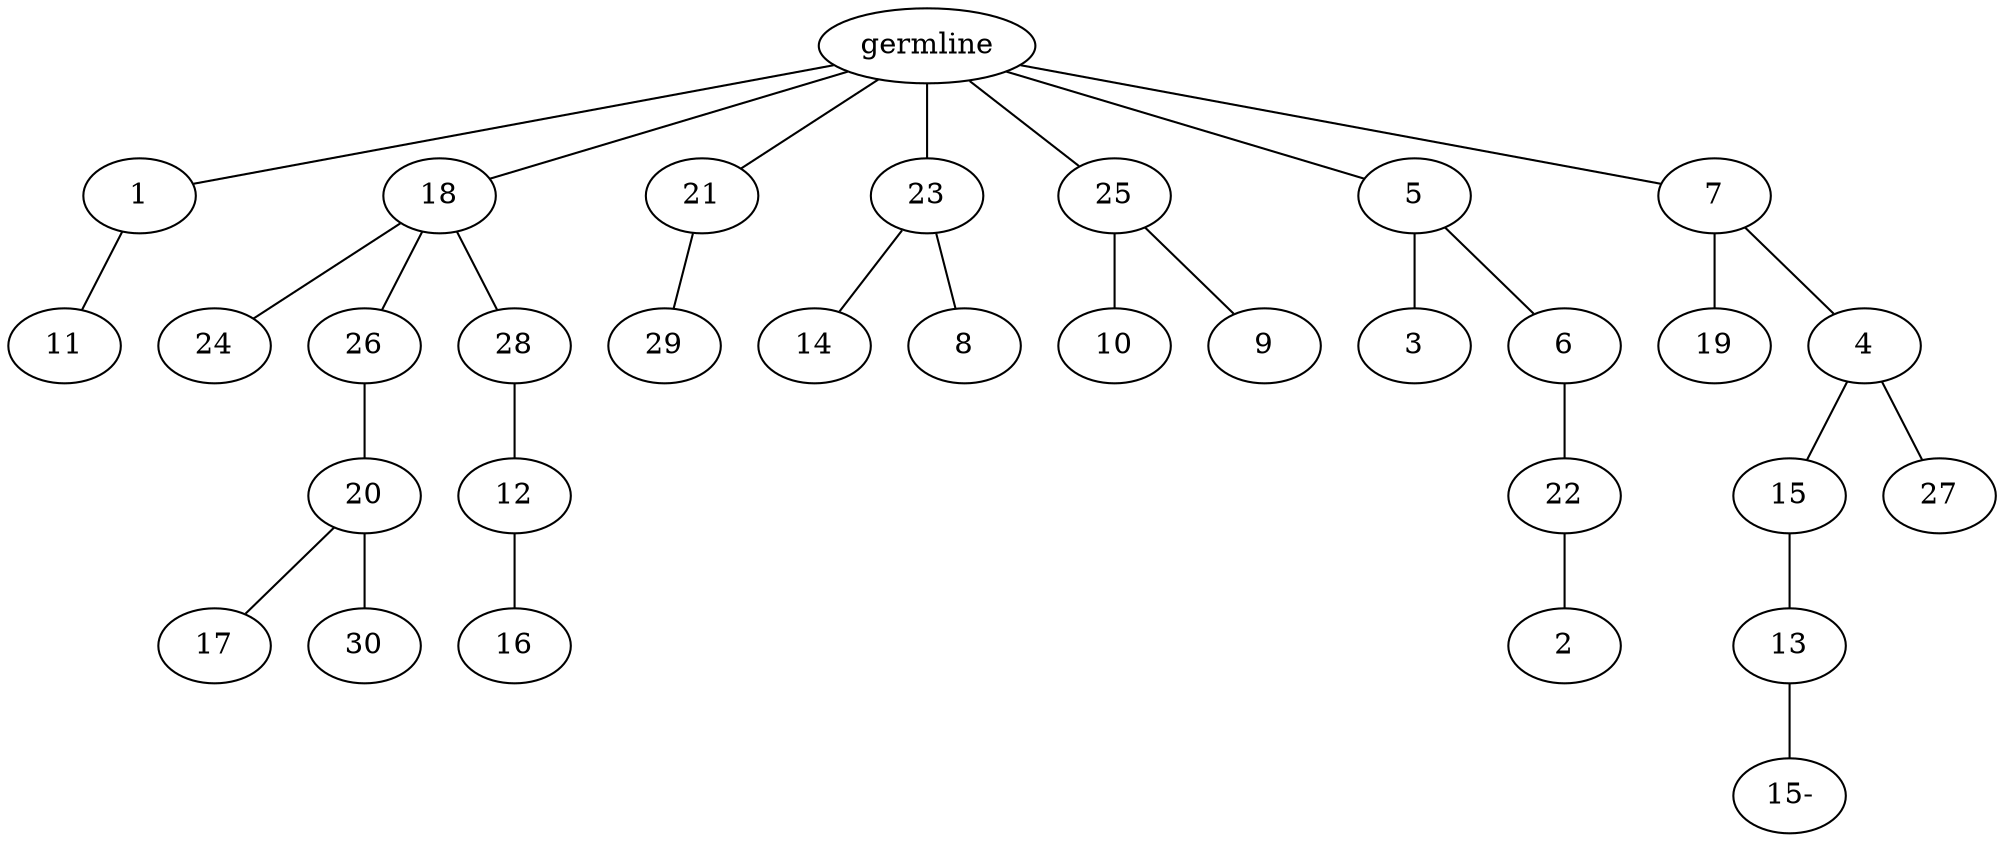 graph tree {
    "140167805439088" [label="germline"];
    "140167805439280" [label="1"];
    "140167805439712" [label="11"];
    "140167805439616" [label="18"];
    "140167805456688" [label="24"];
    "140167805456832" [label="26"];
    "140167805457360" [label="20"];
    "140167805457888" [label="17"];
    "140167805457984" [label="30"];
    "140167805457408" [label="28"];
    "140167805458560" [label="12"];
    "140167805459040" [label="16"];
    "140167805439376" [label="21"];
    "140167805458512" [label="29"];
    "140167805458896" [label="23"];
    "140167805459808" [label="14"];
    "140167805460000" [label="8"];
    "140167805456592" [label="25"];
    "140167805460736" [label="10"];
    "140167805460928" [label="9"];
    "140167805459664" [label="5"];
    "140167805461600" [label="3"];
    "140167805461792" [label="6"];
    "140167805462320" [label="22"];
    "140167805462848" [label="2"];
    "140167805460592" [label="7"];
    "140167805462464" [label="19"];
    "140167805462944" [label="4"];
    "140167805463664" [label="15"];
    "140167805464288" [label="13"];
    "140167805819824" [label="15-"];
    "140167805464192" [label="27"];
    "140167805439088" -- "140167805439280";
    "140167805439088" -- "140167805439616";
    "140167805439088" -- "140167805439376";
    "140167805439088" -- "140167805458896";
    "140167805439088" -- "140167805456592";
    "140167805439088" -- "140167805459664";
    "140167805439088" -- "140167805460592";
    "140167805439280" -- "140167805439712";
    "140167805439616" -- "140167805456688";
    "140167805439616" -- "140167805456832";
    "140167805439616" -- "140167805457408";
    "140167805456832" -- "140167805457360";
    "140167805457360" -- "140167805457888";
    "140167805457360" -- "140167805457984";
    "140167805457408" -- "140167805458560";
    "140167805458560" -- "140167805459040";
    "140167805439376" -- "140167805458512";
    "140167805458896" -- "140167805459808";
    "140167805458896" -- "140167805460000";
    "140167805456592" -- "140167805460736";
    "140167805456592" -- "140167805460928";
    "140167805459664" -- "140167805461600";
    "140167805459664" -- "140167805461792";
    "140167805461792" -- "140167805462320";
    "140167805462320" -- "140167805462848";
    "140167805460592" -- "140167805462464";
    "140167805460592" -- "140167805462944";
    "140167805462944" -- "140167805463664";
    "140167805462944" -- "140167805464192";
    "140167805463664" -- "140167805464288";
    "140167805464288" -- "140167805819824";
}
